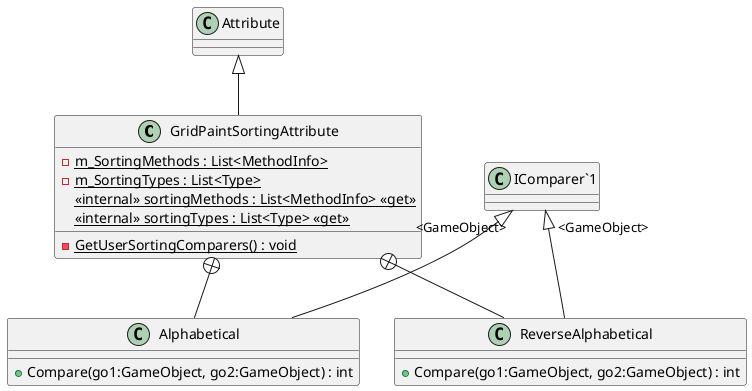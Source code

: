 @startuml
class GridPaintSortingAttribute {
    - {static} m_SortingMethods : List<MethodInfo>
    - {static} m_SortingTypes : List<Type>
    <<internal>> {static} sortingMethods : List<MethodInfo> <<get>>
    <<internal>> {static} sortingTypes : List<Type> <<get>>
    - {static} GetUserSortingComparers() : void
}
class Alphabetical {
    + Compare(go1:GameObject, go2:GameObject) : int
}
class ReverseAlphabetical {
    + Compare(go1:GameObject, go2:GameObject) : int
}
Attribute <|-- GridPaintSortingAttribute
GridPaintSortingAttribute +-- Alphabetical
"IComparer`1" "<GameObject>" <|-- Alphabetical
GridPaintSortingAttribute +-- ReverseAlphabetical
"IComparer`1" "<GameObject>" <|-- ReverseAlphabetical
@enduml
